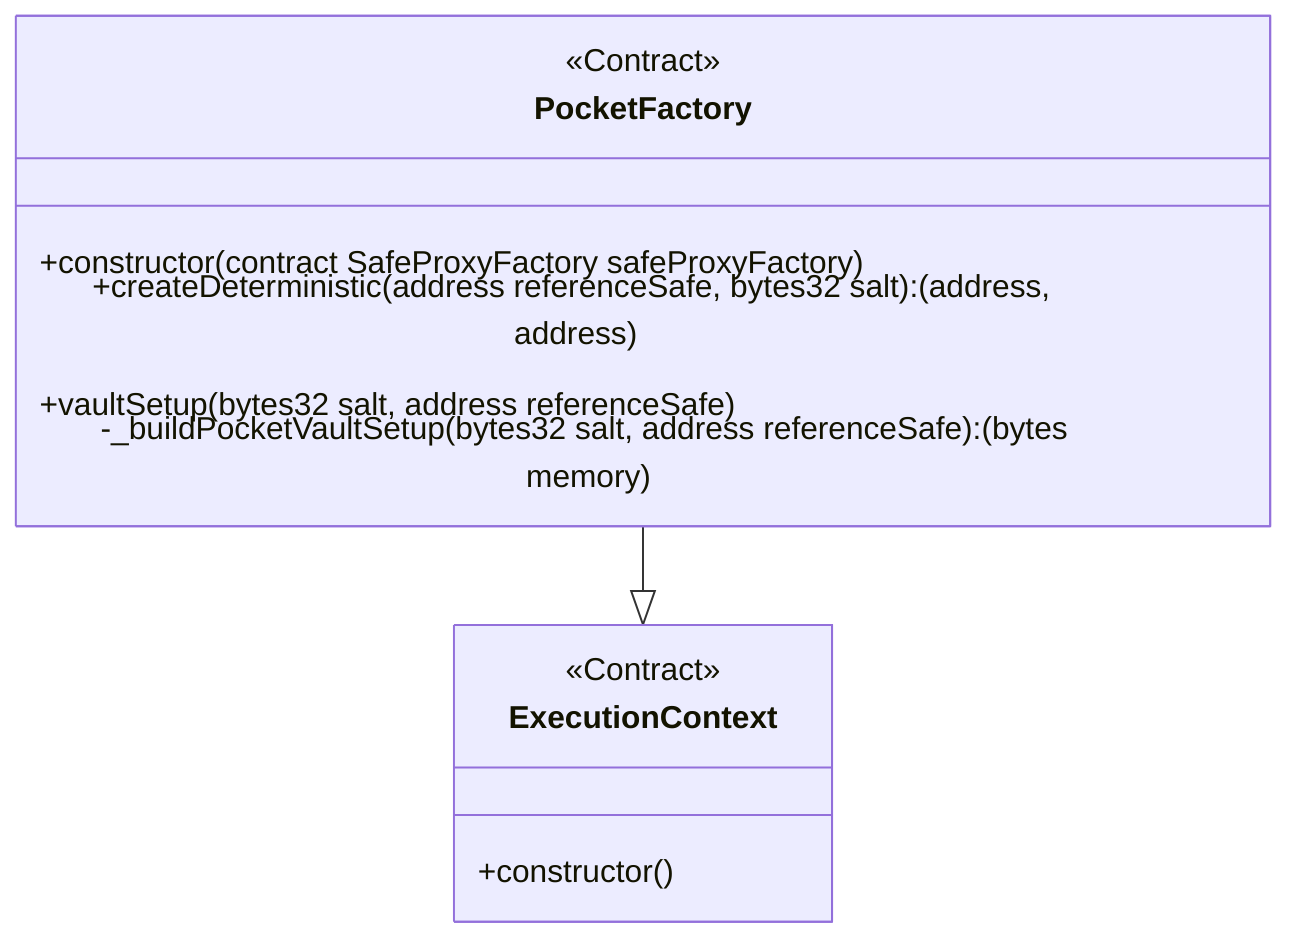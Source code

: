 classDiagram
  %% 504:2617:85
  class PocketFactory {
    <<Contract>>
    +constructor(contract SafeProxyFactory safeProxyFactory)
    +createDeterministic(address referenceSafe, bytes32 salt): (address, address)
    +vaultSetup(bytes32 salt, address referenceSafe)
    -_buildPocketVaultSetup(bytes32 salt, address referenceSafe): (bytes memory)
  }
  
  PocketFactory --|> ExecutionContext
  
  %% 58:367:91
  class ExecutionContext {
    <<Contract>>
    +constructor()
  }
